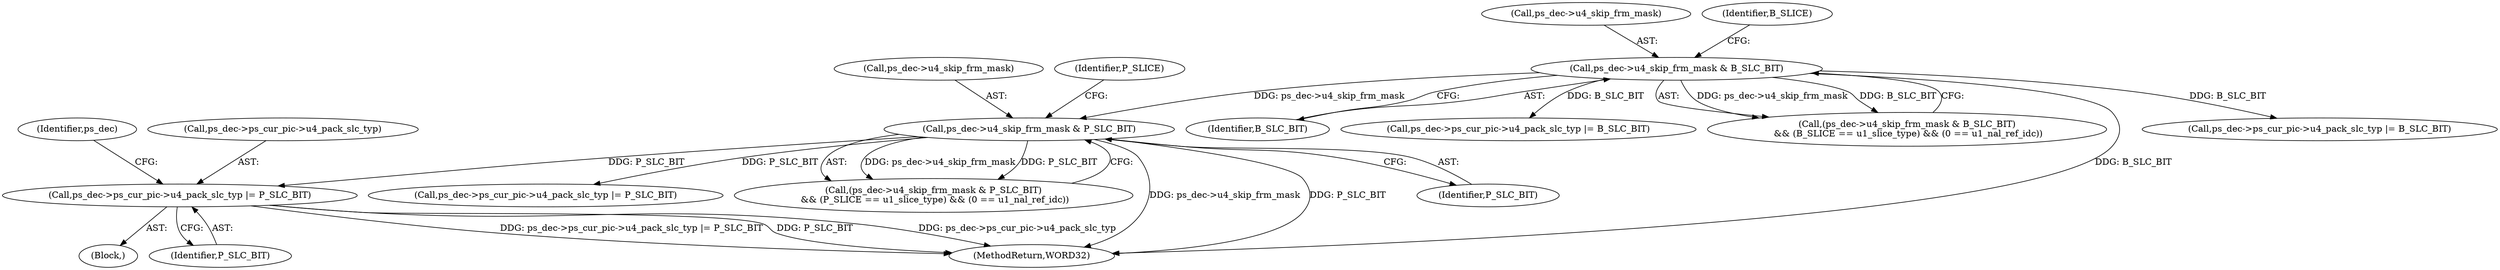digraph "0_Android_9a00f562a612d56e7b2b989d168647db900ba6cf_0@pointer" {
"1001861" [label="(Call,ps_dec->ps_cur_pic->u4_pack_slc_typ |= P_SLC_BIT)"];
"1001829" [label="(Call,ps_dec->u4_skip_frm_mask & P_SLC_BIT)"];
"1001814" [label="(Call,ps_dec->u4_skip_frm_mask & B_SLC_BIT)"];
"1001844" [label="(Call,ps_dec->ps_cur_pic->u4_pack_slc_typ |= B_SLC_BIT)"];
"1001833" [label="(Identifier,P_SLC_BIT)"];
"1001861" [label="(Call,ps_dec->ps_cur_pic->u4_pack_slc_typ |= P_SLC_BIT)"];
"1001815" [label="(Call,ps_dec->u4_skip_frm_mask)"];
"1001821" [label="(Identifier,B_SLICE)"];
"1002568" [label="(MethodReturn,WORD32)"];
"1001867" [label="(Identifier,P_SLC_BIT)"];
"1001814" [label="(Call,ps_dec->u4_skip_frm_mask & B_SLC_BIT)"];
"1001860" [label="(Block,)"];
"1001830" [label="(Call,ps_dec->u4_skip_frm_mask)"];
"1001818" [label="(Identifier,B_SLC_BIT)"];
"1001829" [label="(Call,ps_dec->u4_skip_frm_mask & P_SLC_BIT)"];
"1001870" [label="(Identifier,ps_dec)"];
"1002465" [label="(Call,ps_dec->ps_cur_pic->u4_pack_slc_typ |= B_SLC_BIT)"];
"1001862" [label="(Call,ps_dec->ps_cur_pic->u4_pack_slc_typ)"];
"1002431" [label="(Call,ps_dec->ps_cur_pic->u4_pack_slc_typ |= P_SLC_BIT)"];
"1001836" [label="(Identifier,P_SLICE)"];
"1001828" [label="(Call,(ps_dec->u4_skip_frm_mask & P_SLC_BIT)\n && (P_SLICE == u1_slice_type) && (0 == u1_nal_ref_idc))"];
"1001813" [label="(Call,(ps_dec->u4_skip_frm_mask & B_SLC_BIT)\n && (B_SLICE == u1_slice_type) && (0 == u1_nal_ref_idc))"];
"1001861" -> "1001860"  [label="AST: "];
"1001861" -> "1001867"  [label="CFG: "];
"1001862" -> "1001861"  [label="AST: "];
"1001867" -> "1001861"  [label="AST: "];
"1001870" -> "1001861"  [label="CFG: "];
"1001861" -> "1002568"  [label="DDG: ps_dec->ps_cur_pic->u4_pack_slc_typ"];
"1001861" -> "1002568"  [label="DDG: ps_dec->ps_cur_pic->u4_pack_slc_typ |= P_SLC_BIT"];
"1001861" -> "1002568"  [label="DDG: P_SLC_BIT"];
"1001829" -> "1001861"  [label="DDG: P_SLC_BIT"];
"1001829" -> "1001828"  [label="AST: "];
"1001829" -> "1001833"  [label="CFG: "];
"1001830" -> "1001829"  [label="AST: "];
"1001833" -> "1001829"  [label="AST: "];
"1001836" -> "1001829"  [label="CFG: "];
"1001828" -> "1001829"  [label="CFG: "];
"1001829" -> "1002568"  [label="DDG: ps_dec->u4_skip_frm_mask"];
"1001829" -> "1002568"  [label="DDG: P_SLC_BIT"];
"1001829" -> "1001828"  [label="DDG: ps_dec->u4_skip_frm_mask"];
"1001829" -> "1001828"  [label="DDG: P_SLC_BIT"];
"1001814" -> "1001829"  [label="DDG: ps_dec->u4_skip_frm_mask"];
"1001829" -> "1002431"  [label="DDG: P_SLC_BIT"];
"1001814" -> "1001813"  [label="AST: "];
"1001814" -> "1001818"  [label="CFG: "];
"1001815" -> "1001814"  [label="AST: "];
"1001818" -> "1001814"  [label="AST: "];
"1001821" -> "1001814"  [label="CFG: "];
"1001813" -> "1001814"  [label="CFG: "];
"1001814" -> "1002568"  [label="DDG: B_SLC_BIT"];
"1001814" -> "1001813"  [label="DDG: ps_dec->u4_skip_frm_mask"];
"1001814" -> "1001813"  [label="DDG: B_SLC_BIT"];
"1001814" -> "1001844"  [label="DDG: B_SLC_BIT"];
"1001814" -> "1002465"  [label="DDG: B_SLC_BIT"];
}

